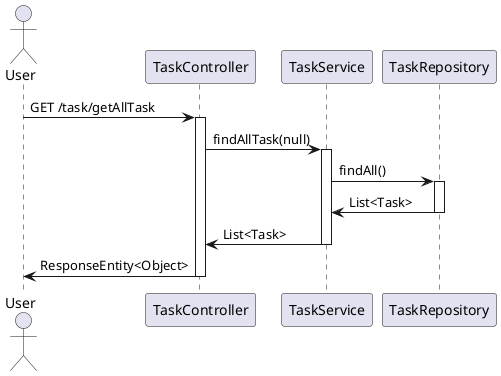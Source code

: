 @startuml
actor User
User -> TaskController: GET /task/getAllTask
activate TaskController
TaskController -> TaskService: findAllTask(null)
activate TaskService
TaskService -> TaskRepository: findAll()
activate TaskRepository
TaskRepository -> TaskService: List<Task>
deactivate TaskRepository
TaskService -> TaskController: List<Task>
deactivate TaskService
TaskController -> User: ResponseEntity<Object>
deactivate TaskController
@enduml
